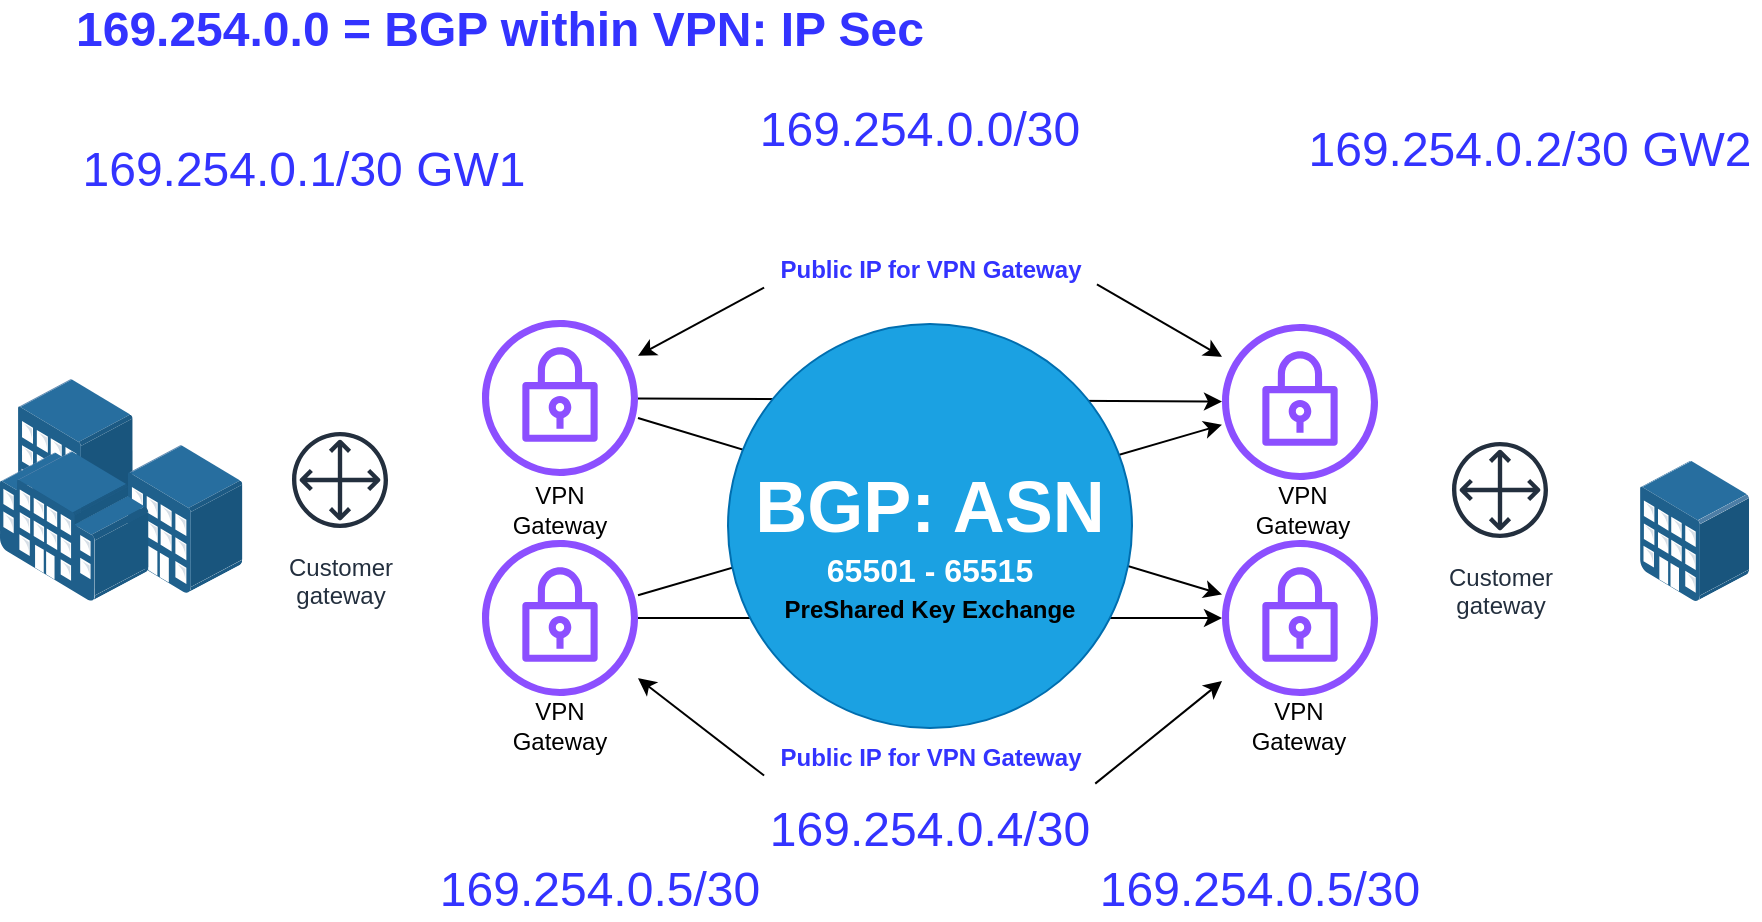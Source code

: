<mxfile version="24.8.0">
  <diagram name="Page-1" id="RtwXFB6cra_HKFLxf8_u">
    <mxGraphModel dx="1900" dy="653" grid="1" gridSize="10" guides="1" tooltips="1" connect="1" arrows="0" fold="1" page="1" pageScale="1" pageWidth="850" pageHeight="1100" math="0" shadow="0">
      <root>
        <mxCell id="0" />
        <mxCell id="1" parent="0" />
        <mxCell id="ebjIdflYq6u5eo75sP1I-1" value="" style="image;points=[];aspect=fixed;html=1;align=center;shadow=0;dashed=0;image=img/lib/allied_telesis/buildings/Medium_Business_Building.svg;" vertex="1" parent="1">
          <mxGeometry x="790" y="240.3" width="54.6" height="70.2" as="geometry" />
        </mxCell>
        <mxCell id="ebjIdflYq6u5eo75sP1I-3" value="" style="image;points=[];aspect=fixed;html=1;align=center;shadow=0;dashed=0;image=img/lib/allied_telesis/buildings/Building_Cluster.svg;" vertex="1" parent="1">
          <mxGeometry x="-30" y="199.5" width="121.2" height="111" as="geometry" />
        </mxCell>
        <mxCell id="ebjIdflYq6u5eo75sP1I-4" value="" style="sketch=0;outlineConnect=0;fontColor=#232F3E;gradientColor=none;fillColor=#8C4FFF;strokeColor=none;dashed=0;verticalLabelPosition=bottom;verticalAlign=top;align=center;html=1;fontSize=12;fontStyle=0;aspect=fixed;pointerEvents=1;shape=mxgraph.aws4.vpn_gateway;" vertex="1" parent="1">
          <mxGeometry x="211" y="170" width="78" height="78" as="geometry" />
        </mxCell>
        <mxCell id="ebjIdflYq6u5eo75sP1I-5" value="" style="sketch=0;outlineConnect=0;fontColor=#232F3E;gradientColor=none;fillColor=#8C4FFF;strokeColor=none;dashed=0;verticalLabelPosition=bottom;verticalAlign=top;align=center;html=1;fontSize=12;fontStyle=0;aspect=fixed;pointerEvents=1;shape=mxgraph.aws4.vpn_gateway;" vertex="1" parent="1">
          <mxGeometry x="211" y="280" width="78" height="78" as="geometry" />
        </mxCell>
        <mxCell id="ebjIdflYq6u5eo75sP1I-6" value="" style="sketch=0;outlineConnect=0;fontColor=#232F3E;gradientColor=none;fillColor=#8C4FFF;strokeColor=none;dashed=0;verticalLabelPosition=bottom;verticalAlign=top;align=center;html=1;fontSize=12;fontStyle=0;aspect=fixed;pointerEvents=1;shape=mxgraph.aws4.vpn_gateway;" vertex="1" parent="1">
          <mxGeometry x="581" y="172" width="78" height="78" as="geometry" />
        </mxCell>
        <mxCell id="ebjIdflYq6u5eo75sP1I-7" value="" style="sketch=0;outlineConnect=0;fontColor=#232F3E;gradientColor=none;fillColor=#8C4FFF;strokeColor=none;dashed=0;verticalLabelPosition=bottom;verticalAlign=top;align=center;html=1;fontSize=12;fontStyle=0;aspect=fixed;pointerEvents=1;shape=mxgraph.aws4.vpn_gateway;" vertex="1" parent="1">
          <mxGeometry x="581" y="280" width="78" height="78" as="geometry" />
        </mxCell>
        <mxCell id="ebjIdflYq6u5eo75sP1I-8" value="VPN Gateway" style="text;strokeColor=none;align=center;fillColor=none;html=1;verticalAlign=middle;whiteSpace=wrap;rounded=0;" vertex="1" parent="1">
          <mxGeometry x="220" y="358" width="60" height="30" as="geometry" />
        </mxCell>
        <mxCell id="ebjIdflYq6u5eo75sP1I-9" value="VPN Gateway" style="text;strokeColor=none;align=center;fillColor=none;html=1;verticalAlign=middle;whiteSpace=wrap;rounded=0;" vertex="1" parent="1">
          <mxGeometry x="220" y="250" width="60" height="30" as="geometry" />
        </mxCell>
        <mxCell id="ebjIdflYq6u5eo75sP1I-10" value="VPN Gateway" style="text;strokeColor=none;align=center;fillColor=none;html=1;verticalAlign=middle;whiteSpace=wrap;rounded=0;" vertex="1" parent="1">
          <mxGeometry x="582.5" y="255" width="76.5" height="20" as="geometry" />
        </mxCell>
        <mxCell id="ebjIdflYq6u5eo75sP1I-11" value="VPN Gateway" style="text;strokeColor=none;align=center;fillColor=none;html=1;verticalAlign=middle;whiteSpace=wrap;rounded=0;" vertex="1" parent="1">
          <mxGeometry x="581" y="363" width="76.5" height="20" as="geometry" />
        </mxCell>
        <mxCell id="ebjIdflYq6u5eo75sP1I-12" value="" style="endArrow=classic;html=1;rounded=0;" edge="1" parent="1" source="ebjIdflYq6u5eo75sP1I-4" target="ebjIdflYq6u5eo75sP1I-6">
          <mxGeometry width="50" height="50" relative="1" as="geometry">
            <mxPoint x="381" y="410" as="sourcePoint" />
            <mxPoint x="431" y="360" as="targetPoint" />
          </mxGeometry>
        </mxCell>
        <mxCell id="ebjIdflYq6u5eo75sP1I-13" value="" style="endArrow=classic;html=1;rounded=0;" edge="1" parent="1" source="ebjIdflYq6u5eo75sP1I-5" target="ebjIdflYq6u5eo75sP1I-7">
          <mxGeometry width="50" height="50" relative="1" as="geometry">
            <mxPoint x="381" y="410" as="sourcePoint" />
            <mxPoint x="431" y="360" as="targetPoint" />
          </mxGeometry>
        </mxCell>
        <mxCell id="ebjIdflYq6u5eo75sP1I-14" value="" style="endArrow=classic;html=1;rounded=0;" edge="1" parent="1" target="ebjIdflYq6u5eo75sP1I-7">
          <mxGeometry width="50" height="50" relative="1" as="geometry">
            <mxPoint x="289" y="219" as="sourcePoint" />
            <mxPoint x="581" y="221" as="targetPoint" />
          </mxGeometry>
        </mxCell>
        <mxCell id="ebjIdflYq6u5eo75sP1I-15" value="" style="endArrow=classic;html=1;rounded=0;" edge="1" parent="1" source="ebjIdflYq6u5eo75sP1I-5" target="ebjIdflYq6u5eo75sP1I-6">
          <mxGeometry width="50" height="50" relative="1" as="geometry">
            <mxPoint x="299" y="229" as="sourcePoint" />
            <mxPoint x="591" y="317" as="targetPoint" />
          </mxGeometry>
        </mxCell>
        <mxCell id="ebjIdflYq6u5eo75sP1I-18" value="&lt;b&gt;&lt;font style=&quot;font-size: 24px;&quot; color=&quot;#3333ff&quot;&gt;169.254.0.0 = BGP within VPN: IP Sec&lt;/font&gt;&lt;/b&gt;" style="text;strokeColor=none;align=center;fillColor=none;html=1;verticalAlign=middle;whiteSpace=wrap;rounded=0;" vertex="1" parent="1">
          <mxGeometry y="10" width="440" height="30" as="geometry" />
        </mxCell>
        <mxCell id="ebjIdflYq6u5eo75sP1I-19" value="169.254.0.0/30" style="text;strokeColor=none;align=center;fillColor=none;html=1;verticalAlign=middle;whiteSpace=wrap;rounded=0;fontSize=24;fontColor=#3333FF;" vertex="1" parent="1">
          <mxGeometry x="370" y="60" width="120" height="30" as="geometry" />
        </mxCell>
        <mxCell id="ebjIdflYq6u5eo75sP1I-20" value="169.254.0.1/30 GW1" style="text;strokeColor=none;align=center;fillColor=none;html=1;verticalAlign=middle;whiteSpace=wrap;rounded=0;fontSize=24;fontColor=#3333FF;" vertex="1" parent="1">
          <mxGeometry y="80" width="244.4" height="30" as="geometry" />
        </mxCell>
        <mxCell id="ebjIdflYq6u5eo75sP1I-21" value="169.254.0.2/30 GW2" style="text;strokeColor=none;align=center;fillColor=none;html=1;verticalAlign=middle;whiteSpace=wrap;rounded=0;fontSize=24;fontColor=#3333FF;" vertex="1" parent="1">
          <mxGeometry x="620" y="70" width="230" height="30" as="geometry" />
        </mxCell>
        <mxCell id="ebjIdflYq6u5eo75sP1I-23" value="169.254.0.4/30" style="text;strokeColor=none;align=center;fillColor=none;html=1;verticalAlign=middle;whiteSpace=wrap;rounded=0;fontSize=24;fontColor=#3333FF;" vertex="1" parent="1">
          <mxGeometry x="405" y="410" width="60" height="30" as="geometry" />
        </mxCell>
        <mxCell id="ebjIdflYq6u5eo75sP1I-26" value="169.254.0.5/30" style="text;strokeColor=none;align=center;fillColor=none;html=1;verticalAlign=middle;whiteSpace=wrap;rounded=0;fontSize=24;fontColor=#3333FF;" vertex="1" parent="1">
          <mxGeometry x="240" y="440" width="60" height="30" as="geometry" />
        </mxCell>
        <mxCell id="ebjIdflYq6u5eo75sP1I-17" value="&lt;b&gt;&lt;font style=&quot;font-size: 36px;&quot;&gt;BGP: ASN&lt;/font&gt;&lt;/b&gt;&lt;div&gt;&lt;b&gt;&lt;font style=&quot;font-size: 16px;&quot;&gt;65501 - 65515&lt;/font&gt;&lt;/b&gt;&lt;/div&gt;" style="ellipse;whiteSpace=wrap;html=1;aspect=fixed;fillColor=#1ba1e2;strokeColor=#006EAF;fontColor=#ffffff;verticalAlign=middle;" vertex="1" parent="1">
          <mxGeometry x="334" y="172" width="202" height="202" as="geometry" />
        </mxCell>
        <mxCell id="ebjIdflYq6u5eo75sP1I-27" value="169.254.0.5/30" style="text;strokeColor=none;align=center;fillColor=none;html=1;verticalAlign=middle;whiteSpace=wrap;rounded=0;fontSize=24;fontColor=#3333FF;" vertex="1" parent="1">
          <mxGeometry x="570" y="440" width="60" height="30" as="geometry" />
        </mxCell>
        <mxCell id="ebjIdflYq6u5eo75sP1I-32" value="Customer&#xa;gateway" style="sketch=0;outlineConnect=0;fontColor=#232F3E;gradientColor=none;strokeColor=#232F3E;fillColor=#ffffff;dashed=0;verticalLabelPosition=bottom;verticalAlign=top;align=center;html=1;fontSize=12;fontStyle=0;aspect=fixed;shape=mxgraph.aws4.resourceIcon;resIcon=mxgraph.aws4.customer_gateway;" vertex="1" parent="1">
          <mxGeometry x="110" y="220" width="60" height="60" as="geometry" />
        </mxCell>
        <mxCell id="ebjIdflYq6u5eo75sP1I-33" value="Customer&#xa;gateway" style="sketch=0;outlineConnect=0;fontColor=#232F3E;gradientColor=none;strokeColor=#232F3E;fillColor=#ffffff;dashed=0;verticalLabelPosition=bottom;verticalAlign=top;align=center;html=1;fontSize=12;fontStyle=0;aspect=fixed;shape=mxgraph.aws4.resourceIcon;resIcon=mxgraph.aws4.customer_gateway;" vertex="1" parent="1">
          <mxGeometry x="690" y="225" width="60" height="60" as="geometry" />
        </mxCell>
        <mxCell id="ebjIdflYq6u5eo75sP1I-34" value="PreShared Key Exchange" style="text;strokeColor=none;align=center;fillColor=none;html=1;verticalAlign=middle;whiteSpace=wrap;rounded=0;fontStyle=1" vertex="1" parent="1">
          <mxGeometry x="360" y="300" width="150" height="30" as="geometry" />
        </mxCell>
        <mxCell id="ebjIdflYq6u5eo75sP1I-35" value="Public IP for VPN Gateway" style="text;html=1;align=center;verticalAlign=middle;resizable=0;points=[];autosize=1;strokeColor=none;fillColor=none;fontColor=#3333FF;fontStyle=1" vertex="1" parent="1">
          <mxGeometry x="350" y="130" width="170" height="30" as="geometry" />
        </mxCell>
        <mxCell id="ebjIdflYq6u5eo75sP1I-37" value="" style="endArrow=classic;html=1;rounded=0;exitX=0.991;exitY=0.74;exitDx=0;exitDy=0;exitPerimeter=0;" edge="1" parent="1" source="ebjIdflYq6u5eo75sP1I-35" target="ebjIdflYq6u5eo75sP1I-6">
          <mxGeometry width="50" height="50" relative="1" as="geometry">
            <mxPoint x="400" y="320" as="sourcePoint" />
            <mxPoint x="450" y="270" as="targetPoint" />
          </mxGeometry>
        </mxCell>
        <mxCell id="ebjIdflYq6u5eo75sP1I-38" value="" style="endArrow=classic;html=1;rounded=0;exitX=0.012;exitY=0.793;exitDx=0;exitDy=0;exitPerimeter=0;" edge="1" parent="1" source="ebjIdflYq6u5eo75sP1I-35" target="ebjIdflYq6u5eo75sP1I-4">
          <mxGeometry width="50" height="50" relative="1" as="geometry">
            <mxPoint x="521" y="169" as="sourcePoint" />
            <mxPoint x="591" y="203" as="targetPoint" />
          </mxGeometry>
        </mxCell>
        <mxCell id="ebjIdflYq6u5eo75sP1I-40" value="Public IP for VPN Gateway" style="text;html=1;align=center;verticalAlign=middle;resizable=0;points=[];autosize=1;strokeColor=none;fillColor=none;fontColor=#3333FF;fontStyle=1" vertex="1" parent="1">
          <mxGeometry x="350" y="374" width="170" height="30" as="geometry" />
        </mxCell>
        <mxCell id="ebjIdflYq6u5eo75sP1I-41" value="" style="endArrow=classic;html=1;rounded=0;exitX=0.986;exitY=0.927;exitDx=0;exitDy=0;exitPerimeter=0;" edge="1" parent="1" source="ebjIdflYq6u5eo75sP1I-40" target="ebjIdflYq6u5eo75sP1I-7">
          <mxGeometry width="50" height="50" relative="1" as="geometry">
            <mxPoint x="518" y="396" as="sourcePoint" />
            <mxPoint x="581" y="432" as="targetPoint" />
          </mxGeometry>
        </mxCell>
        <mxCell id="ebjIdflYq6u5eo75sP1I-42" value="" style="endArrow=classic;html=1;rounded=0;exitX=0.012;exitY=0.793;exitDx=0;exitDy=0;exitPerimeter=0;" edge="1" parent="1" source="ebjIdflYq6u5eo75sP1I-40" target="ebjIdflYq6u5eo75sP1I-5">
          <mxGeometry width="50" height="50" relative="1" as="geometry">
            <mxPoint x="521" y="413" as="sourcePoint" />
            <mxPoint x="289" y="432" as="targetPoint" />
          </mxGeometry>
        </mxCell>
      </root>
    </mxGraphModel>
  </diagram>
</mxfile>
